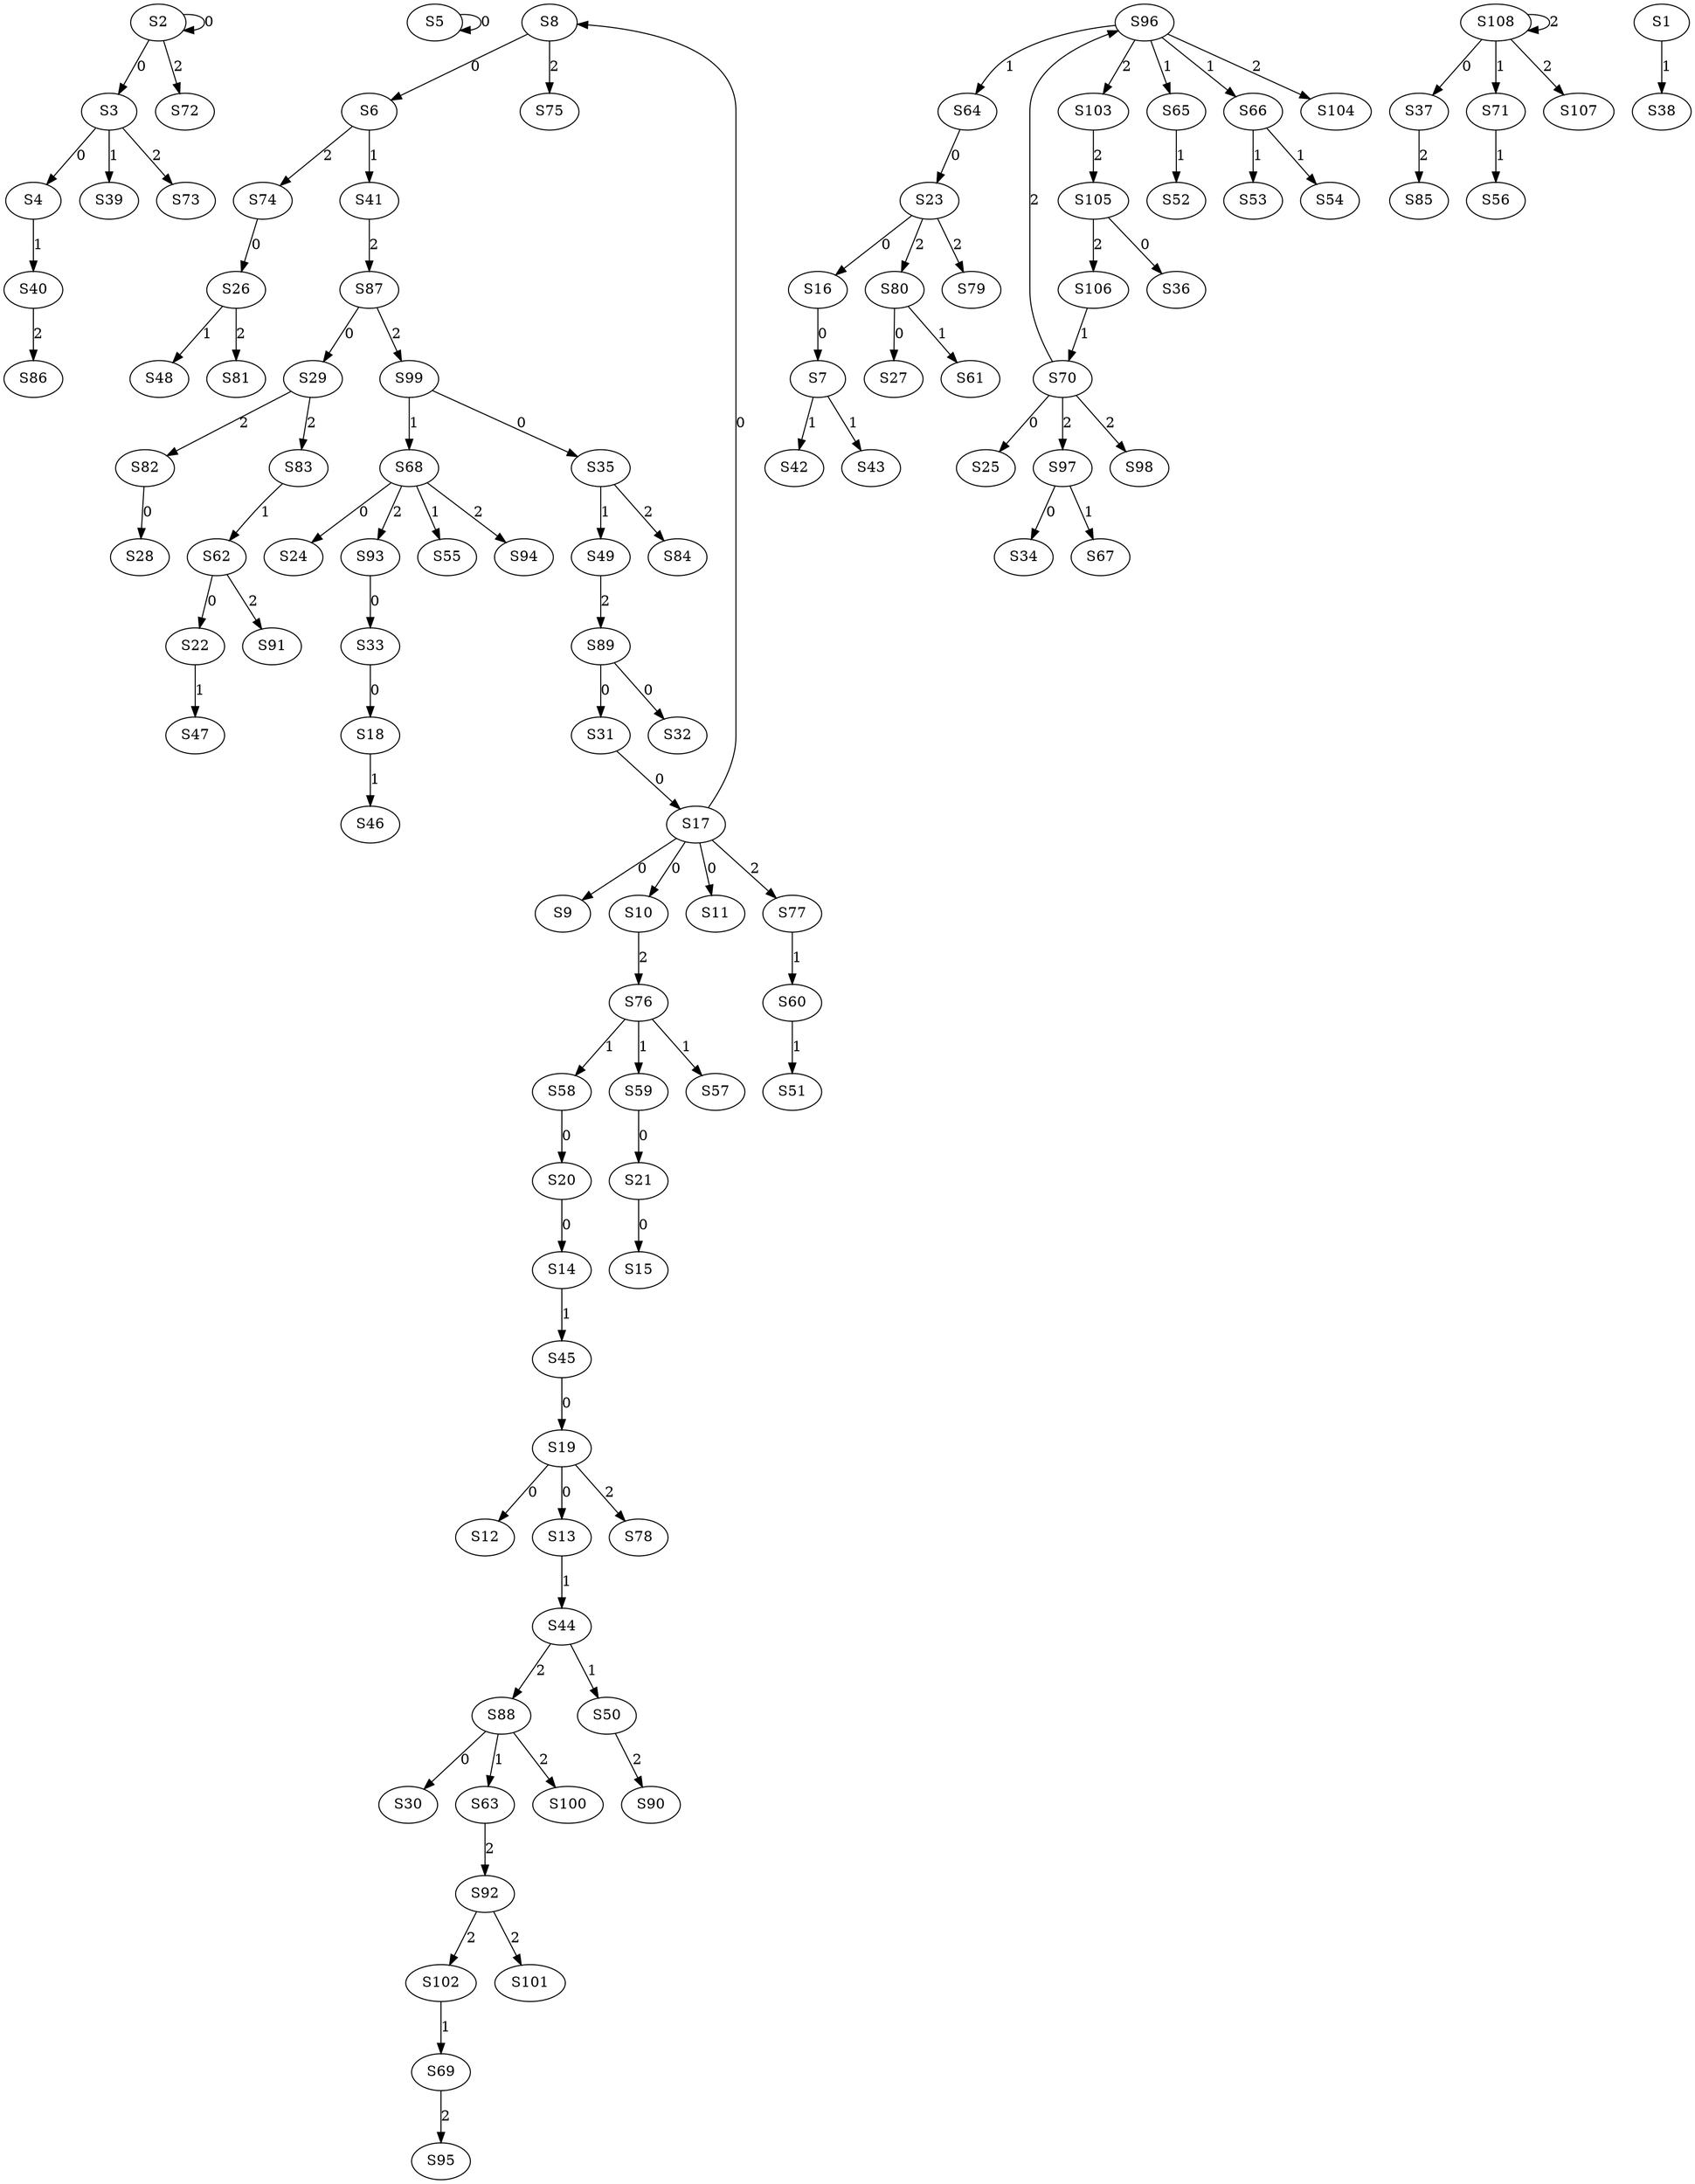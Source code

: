strict digraph {
	S2 -> S2 [ label = 0 ];
	S2 -> S3 [ label = 0 ];
	S3 -> S4 [ label = 0 ];
	S5 -> S5 [ label = 0 ];
	S8 -> S6 [ label = 0 ];
	S16 -> S7 [ label = 0 ];
	S17 -> S8 [ label = 0 ];
	S17 -> S9 [ label = 0 ];
	S17 -> S10 [ label = 0 ];
	S17 -> S11 [ label = 0 ];
	S19 -> S12 [ label = 0 ];
	S19 -> S13 [ label = 0 ];
	S20 -> S14 [ label = 0 ];
	S21 -> S15 [ label = 0 ];
	S23 -> S16 [ label = 0 ];
	S31 -> S17 [ label = 0 ];
	S33 -> S18 [ label = 0 ];
	S45 -> S19 [ label = 0 ];
	S58 -> S20 [ label = 0 ];
	S59 -> S21 [ label = 0 ];
	S62 -> S22 [ label = 0 ];
	S64 -> S23 [ label = 0 ];
	S68 -> S24 [ label = 0 ];
	S70 -> S25 [ label = 0 ];
	S74 -> S26 [ label = 0 ];
	S80 -> S27 [ label = 0 ];
	S82 -> S28 [ label = 0 ];
	S87 -> S29 [ label = 0 ];
	S88 -> S30 [ label = 0 ];
	S89 -> S31 [ label = 0 ];
	S89 -> S32 [ label = 0 ];
	S93 -> S33 [ label = 0 ];
	S97 -> S34 [ label = 0 ];
	S99 -> S35 [ label = 0 ];
	S105 -> S36 [ label = 0 ];
	S108 -> S37 [ label = 0 ];
	S1 -> S38 [ label = 1 ];
	S3 -> S39 [ label = 1 ];
	S4 -> S40 [ label = 1 ];
	S6 -> S41 [ label = 1 ];
	S7 -> S42 [ label = 1 ];
	S7 -> S43 [ label = 1 ];
	S13 -> S44 [ label = 1 ];
	S14 -> S45 [ label = 1 ];
	S18 -> S46 [ label = 1 ];
	S22 -> S47 [ label = 1 ];
	S26 -> S48 [ label = 1 ];
	S35 -> S49 [ label = 1 ];
	S44 -> S50 [ label = 1 ];
	S60 -> S51 [ label = 1 ];
	S65 -> S52 [ label = 1 ];
	S66 -> S53 [ label = 1 ];
	S66 -> S54 [ label = 1 ];
	S68 -> S55 [ label = 1 ];
	S71 -> S56 [ label = 1 ];
	S76 -> S57 [ label = 1 ];
	S76 -> S58 [ label = 1 ];
	S76 -> S59 [ label = 1 ];
	S77 -> S60 [ label = 1 ];
	S80 -> S61 [ label = 1 ];
	S83 -> S62 [ label = 1 ];
	S88 -> S63 [ label = 1 ];
	S96 -> S64 [ label = 1 ];
	S96 -> S65 [ label = 1 ];
	S96 -> S66 [ label = 1 ];
	S97 -> S67 [ label = 1 ];
	S99 -> S68 [ label = 1 ];
	S102 -> S69 [ label = 1 ];
	S106 -> S70 [ label = 1 ];
	S108 -> S71 [ label = 1 ];
	S2 -> S72 [ label = 2 ];
	S3 -> S73 [ label = 2 ];
	S6 -> S74 [ label = 2 ];
	S8 -> S75 [ label = 2 ];
	S10 -> S76 [ label = 2 ];
	S17 -> S77 [ label = 2 ];
	S19 -> S78 [ label = 2 ];
	S23 -> S79 [ label = 2 ];
	S23 -> S80 [ label = 2 ];
	S26 -> S81 [ label = 2 ];
	S29 -> S82 [ label = 2 ];
	S29 -> S83 [ label = 2 ];
	S35 -> S84 [ label = 2 ];
	S37 -> S85 [ label = 2 ];
	S40 -> S86 [ label = 2 ];
	S41 -> S87 [ label = 2 ];
	S44 -> S88 [ label = 2 ];
	S49 -> S89 [ label = 2 ];
	S50 -> S90 [ label = 2 ];
	S62 -> S91 [ label = 2 ];
	S63 -> S92 [ label = 2 ];
	S68 -> S93 [ label = 2 ];
	S68 -> S94 [ label = 2 ];
	S69 -> S95 [ label = 2 ];
	S70 -> S96 [ label = 2 ];
	S70 -> S97 [ label = 2 ];
	S70 -> S98 [ label = 2 ];
	S87 -> S99 [ label = 2 ];
	S88 -> S100 [ label = 2 ];
	S92 -> S101 [ label = 2 ];
	S92 -> S102 [ label = 2 ];
	S96 -> S103 [ label = 2 ];
	S96 -> S104 [ label = 2 ];
	S103 -> S105 [ label = 2 ];
	S105 -> S106 [ label = 2 ];
	S108 -> S107 [ label = 2 ];
	S108 -> S108 [ label = 2 ];
}